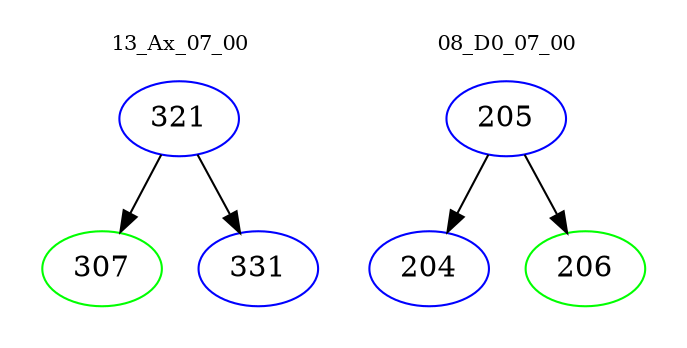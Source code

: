 digraph{
subgraph cluster_0 {
color = white
label = "13_Ax_07_00";
fontsize=10;
T0_321 [label="321", color="blue"]
T0_321 -> T0_307 [color="black"]
T0_307 [label="307", color="green"]
T0_321 -> T0_331 [color="black"]
T0_331 [label="331", color="blue"]
}
subgraph cluster_1 {
color = white
label = "08_D0_07_00";
fontsize=10;
T1_205 [label="205", color="blue"]
T1_205 -> T1_204 [color="black"]
T1_204 [label="204", color="blue"]
T1_205 -> T1_206 [color="black"]
T1_206 [label="206", color="green"]
}
}
